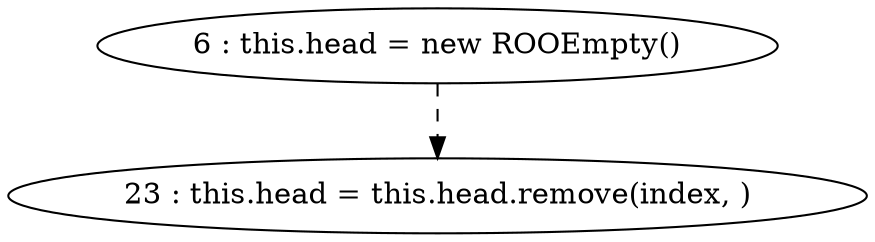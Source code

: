 digraph G {
"6 : this.head = new ROOEmpty()"
"6 : this.head = new ROOEmpty()" -> "23 : this.head = this.head.remove(index, )" [style=dashed]
"23 : this.head = this.head.remove(index, )"
}